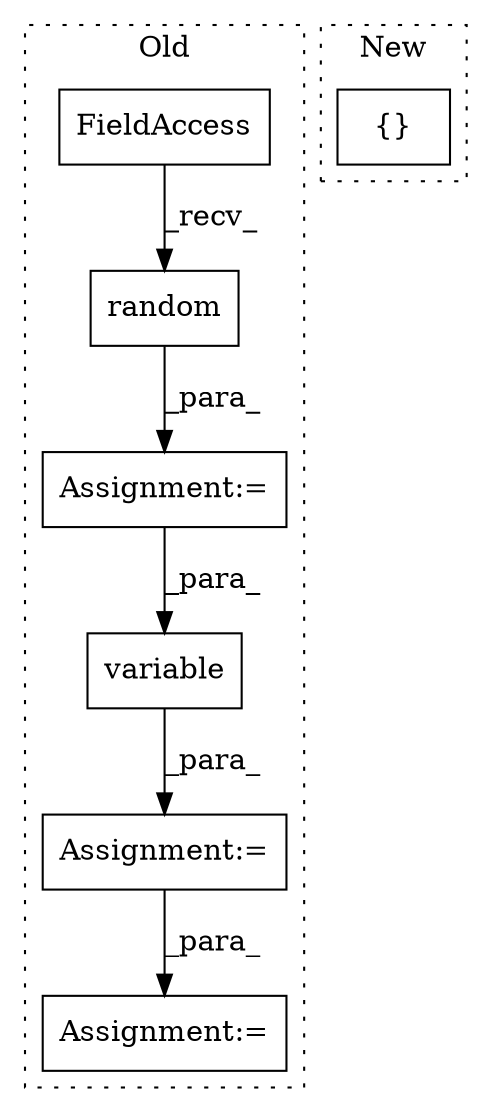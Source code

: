 digraph G {
subgraph cluster0 {
1 [label="variable" a="32" s="41420,41432" l="9,1" shape="box"];
3 [label="Assignment:=" a="7" s="41406" l="12" shape="box"];
4 [label="Assignment:=" a="7" s="41347" l="1" shape="box"];
5 [label="random" a="32" s="41361,41392" l="12,2" shape="box"];
6 [label="FieldAccess" a="22" s="41348" l="12" shape="box"];
7 [label="Assignment:=" a="7" s="42650,42759" l="67,2" shape="box"];
label = "Old";
style="dotted";
}
subgraph cluster1 {
2 [label="{}" a="4" s="36774,36797" l="1,1" shape="box"];
label = "New";
style="dotted";
}
1 -> 3 [label="_para_"];
3 -> 7 [label="_para_"];
4 -> 1 [label="_para_"];
5 -> 4 [label="_para_"];
6 -> 5 [label="_recv_"];
}